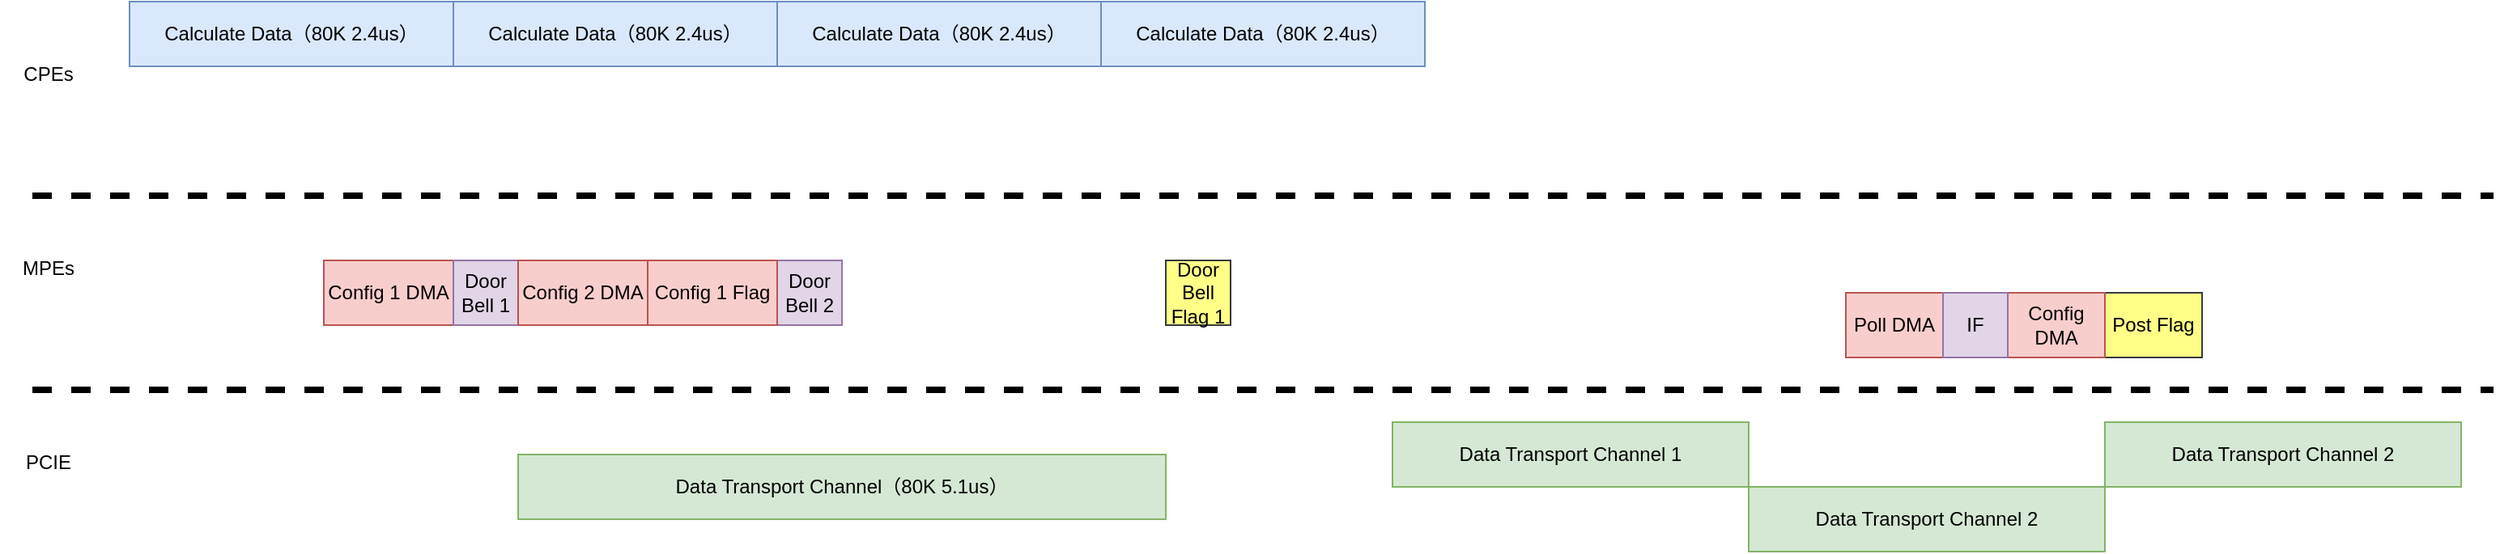 <mxfile version="23.1.7" type="github">
  <diagram name="Page-1" id="8UkeEsG8CBlmwoBD3Vzl">
    <mxGraphModel dx="972" dy="505" grid="1" gridSize="10" guides="1" tooltips="1" connect="1" arrows="1" fold="1" page="1" pageScale="1" pageWidth="850" pageHeight="1100" math="0" shadow="0">
      <root>
        <mxCell id="0" />
        <mxCell id="1" parent="0" />
        <mxCell id="Pfz1q1TMqQPkibygIN71-32" value="Config 1 DMA" style="rounded=0;whiteSpace=wrap;html=1;fillColor=#f8cecc;strokeColor=#b85450;" vertex="1" parent="1">
          <mxGeometry x="240" y="340" width="80" height="40" as="geometry" />
        </mxCell>
        <mxCell id="Pfz1q1TMqQPkibygIN71-37" value="Door&lt;br&gt;Bell 1" style="rounded=0;whiteSpace=wrap;html=1;fillColor=#e1d5e7;strokeColor=#9673a6;" vertex="1" parent="1">
          <mxGeometry x="320" y="340" width="40" height="40" as="geometry" />
        </mxCell>
        <mxCell id="Pfz1q1TMqQPkibygIN71-39" value="Poll DMA" style="rounded=0;whiteSpace=wrap;html=1;fillColor=#f8cecc;strokeColor=#b85450;" vertex="1" parent="1">
          <mxGeometry x="1180" y="360" width="60" height="40" as="geometry" />
        </mxCell>
        <mxCell id="Pfz1q1TMqQPkibygIN71-41" value="" style="endArrow=none;dashed=1;html=1;rounded=0;strokeWidth=4;" edge="1" parent="1">
          <mxGeometry width="50" height="50" relative="1" as="geometry">
            <mxPoint x="60" y="300" as="sourcePoint" />
            <mxPoint x="1580" y="300" as="targetPoint" />
          </mxGeometry>
        </mxCell>
        <mxCell id="Pfz1q1TMqQPkibygIN71-42" value="" style="endArrow=none;dashed=1;html=1;rounded=0;strokeWidth=4;" edge="1" parent="1">
          <mxGeometry width="50" height="50" relative="1" as="geometry">
            <mxPoint x="60" y="420" as="sourcePoint" />
            <mxPoint x="1580" y="420" as="targetPoint" />
          </mxGeometry>
        </mxCell>
        <mxCell id="Pfz1q1TMqQPkibygIN71-43" value="Door&lt;br&gt;Bell Flag 1" style="rounded=0;whiteSpace=wrap;html=1;fillColor=#ffff88;strokeColor=#36393d;" vertex="1" parent="1">
          <mxGeometry x="760" y="340" width="40" height="40" as="geometry" />
        </mxCell>
        <mxCell id="Pfz1q1TMqQPkibygIN71-44" value="Post Flag" style="rounded=0;whiteSpace=wrap;html=1;fillColor=#ffff88;strokeColor=#36393d;" vertex="1" parent="1">
          <mxGeometry x="1340" y="360" width="60" height="40" as="geometry" />
        </mxCell>
        <mxCell id="Pfz1q1TMqQPkibygIN71-45" value="Data Transport Channel 2" style="rounded=0;whiteSpace=wrap;html=1;fillColor=#d5e8d4;strokeColor=#82b366;" vertex="1" parent="1">
          <mxGeometry x="1120" y="480" width="220" height="40" as="geometry" />
        </mxCell>
        <mxCell id="Pfz1q1TMqQPkibygIN71-46" value="Data Transport Channel（80K 5.1us）" style="rounded=0;whiteSpace=wrap;html=1;fillColor=#d5e8d4;strokeColor=#82b366;" vertex="1" parent="1">
          <mxGeometry x="360" y="460" width="400" height="40" as="geometry" />
        </mxCell>
        <mxCell id="Pfz1q1TMqQPkibygIN71-53" value="Config DMA" style="rounded=0;whiteSpace=wrap;html=1;fillColor=#f8cecc;strokeColor=#b85450;" vertex="1" parent="1">
          <mxGeometry x="1280" y="360" width="60" height="40" as="geometry" />
        </mxCell>
        <mxCell id="Pfz1q1TMqQPkibygIN71-54" value="IF" style="rounded=0;whiteSpace=wrap;html=1;fillColor=#e1d5e7;strokeColor=#9673a6;" vertex="1" parent="1">
          <mxGeometry x="1240" y="360" width="40" height="40" as="geometry" />
        </mxCell>
        <mxCell id="Pfz1q1TMqQPkibygIN71-55" value="Data Transport Channel 1" style="rounded=0;whiteSpace=wrap;html=1;fillColor=#d5e8d4;strokeColor=#82b366;" vertex="1" parent="1">
          <mxGeometry x="900" y="440" width="220" height="40" as="geometry" />
        </mxCell>
        <mxCell id="Pfz1q1TMqQPkibygIN71-57" value="Calculate Data（80K 2.4us）" style="rounded=0;whiteSpace=wrap;html=1;fillColor=#dae8fc;strokeColor=#6c8ebf;" vertex="1" parent="1">
          <mxGeometry x="120" y="180" width="200" height="40" as="geometry" />
        </mxCell>
        <mxCell id="Pfz1q1TMqQPkibygIN71-59" value="Data Transport Channel 2" style="rounded=0;whiteSpace=wrap;html=1;fillColor=#d5e8d4;strokeColor=#82b366;" vertex="1" parent="1">
          <mxGeometry x="1340" y="440" width="220" height="40" as="geometry" />
        </mxCell>
        <mxCell id="Pfz1q1TMqQPkibygIN71-60" value="CPEs" style="text;html=1;align=center;verticalAlign=middle;whiteSpace=wrap;rounded=0;" vertex="1" parent="1">
          <mxGeometry x="40" y="210" width="60" height="30" as="geometry" />
        </mxCell>
        <mxCell id="Pfz1q1TMqQPkibygIN71-61" value="MPEs" style="text;html=1;align=center;verticalAlign=middle;whiteSpace=wrap;rounded=0;" vertex="1" parent="1">
          <mxGeometry x="40" y="330" width="60" height="30" as="geometry" />
        </mxCell>
        <mxCell id="Pfz1q1TMqQPkibygIN71-62" value="PCIE" style="text;html=1;align=center;verticalAlign=middle;whiteSpace=wrap;rounded=0;" vertex="1" parent="1">
          <mxGeometry x="40" y="450" width="60" height="30" as="geometry" />
        </mxCell>
        <mxCell id="Pfz1q1TMqQPkibygIN71-63" value="Calculate Data（80K 2.4us）" style="rounded=0;whiteSpace=wrap;html=1;fillColor=#dae8fc;strokeColor=#6c8ebf;" vertex="1" parent="1">
          <mxGeometry x="320" y="180" width="200" height="40" as="geometry" />
        </mxCell>
        <mxCell id="Pfz1q1TMqQPkibygIN71-64" value="Config 2 DMA" style="rounded=0;whiteSpace=wrap;html=1;fillColor=#f8cecc;strokeColor=#b85450;" vertex="1" parent="1">
          <mxGeometry x="360" y="340" width="80" height="40" as="geometry" />
        </mxCell>
        <mxCell id="Pfz1q1TMqQPkibygIN71-65" value="Door&lt;br&gt;Bell 2" style="rounded=0;whiteSpace=wrap;html=1;fillColor=#e1d5e7;strokeColor=#9673a6;" vertex="1" parent="1">
          <mxGeometry x="520" y="340" width="40" height="40" as="geometry" />
        </mxCell>
        <mxCell id="Pfz1q1TMqQPkibygIN71-66" value="Config 1&amp;nbsp;Flag" style="rounded=0;whiteSpace=wrap;html=1;fillColor=#f8cecc;strokeColor=#b85450;" vertex="1" parent="1">
          <mxGeometry x="440" y="340" width="80" height="40" as="geometry" />
        </mxCell>
        <mxCell id="Pfz1q1TMqQPkibygIN71-67" value="Calculate Data（80K 2.4us）" style="rounded=0;whiteSpace=wrap;html=1;fillColor=#dae8fc;strokeColor=#6c8ebf;" vertex="1" parent="1">
          <mxGeometry x="520" y="180" width="200" height="40" as="geometry" />
        </mxCell>
        <mxCell id="Pfz1q1TMqQPkibygIN71-68" value="Calculate Data（80K 2.4us）" style="rounded=0;whiteSpace=wrap;html=1;fillColor=#dae8fc;strokeColor=#6c8ebf;" vertex="1" parent="1">
          <mxGeometry x="720" y="180" width="200" height="40" as="geometry" />
        </mxCell>
      </root>
    </mxGraphModel>
  </diagram>
</mxfile>
